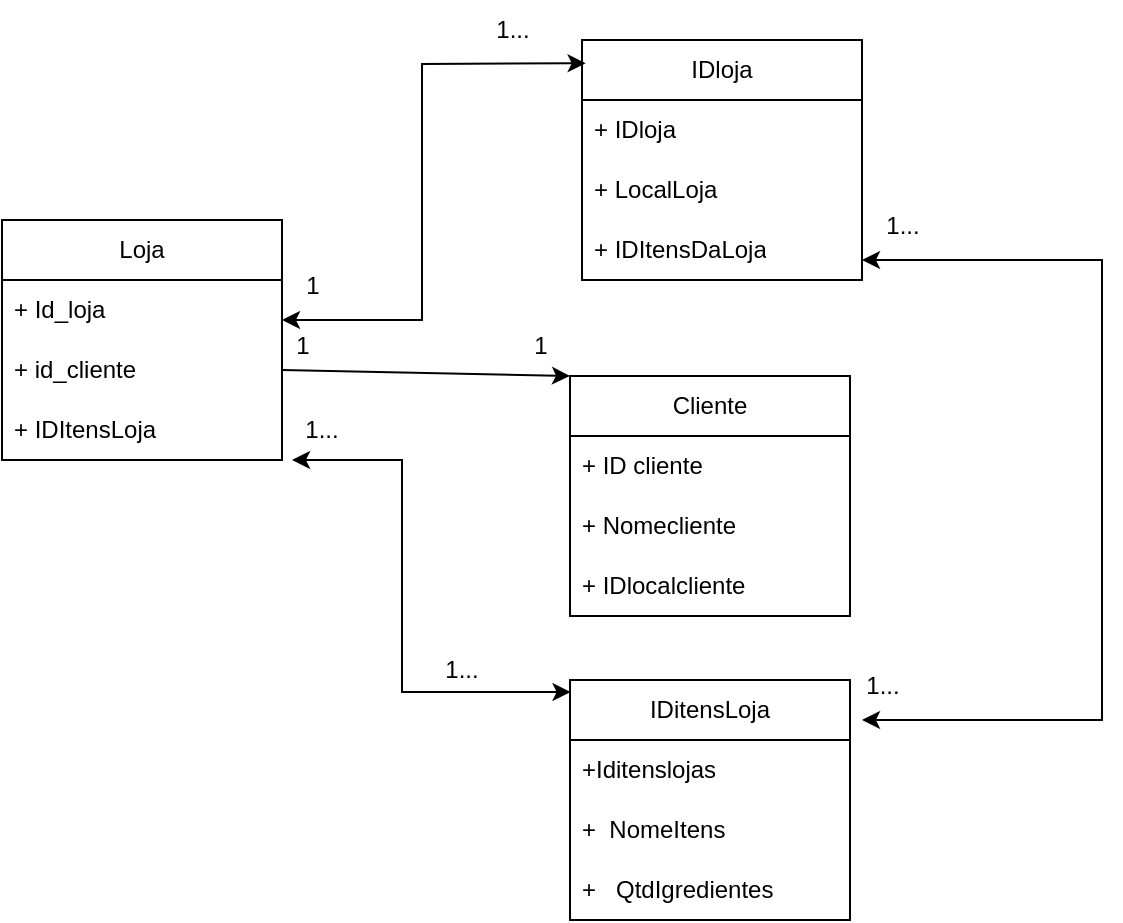 <mxfile version="24.2.5" type="github">
  <diagram id="C5RBs43oDa-KdzZeNtuy" name="Page-1">
    <mxGraphModel dx="1335" dy="1851" grid="1" gridSize="10" guides="1" tooltips="1" connect="1" arrows="1" fold="1" page="1" pageScale="1" pageWidth="827" pageHeight="1169" math="0" shadow="0">
      <root>
        <mxCell id="WIyWlLk6GJQsqaUBKTNV-0" />
        <mxCell id="WIyWlLk6GJQsqaUBKTNV-1" parent="WIyWlLk6GJQsqaUBKTNV-0" />
        <mxCell id="dyLzZO5t9QuLnjJBDbbD-17" value="Loja" style="swimlane;fontStyle=0;childLayout=stackLayout;horizontal=1;startSize=30;horizontalStack=0;resizeParent=1;resizeParentMax=0;resizeLast=0;collapsible=1;marginBottom=0;whiteSpace=wrap;html=1;" parent="WIyWlLk6GJQsqaUBKTNV-1" vertex="1">
          <mxGeometry x="130" y="10" width="140" height="120" as="geometry">
            <mxRectangle x="130" y="10" width="60" height="30" as="alternateBounds" />
          </mxGeometry>
        </mxCell>
        <mxCell id="dyLzZO5t9QuLnjJBDbbD-18" value="+ Id_loja" style="text;strokeColor=none;fillColor=none;align=left;verticalAlign=middle;spacingLeft=4;spacingRight=4;overflow=hidden;points=[[0,0.5],[1,0.5]];portConstraint=eastwest;rotatable=0;whiteSpace=wrap;html=1;" parent="dyLzZO5t9QuLnjJBDbbD-17" vertex="1">
          <mxGeometry y="30" width="140" height="30" as="geometry" />
        </mxCell>
        <mxCell id="dyLzZO5t9QuLnjJBDbbD-19" value="+ id_cliente" style="text;strokeColor=none;fillColor=none;align=left;verticalAlign=middle;spacingLeft=4;spacingRight=4;overflow=hidden;points=[[0,0.5],[1,0.5]];portConstraint=eastwest;rotatable=0;whiteSpace=wrap;html=1;" parent="dyLzZO5t9QuLnjJBDbbD-17" vertex="1">
          <mxGeometry y="60" width="140" height="30" as="geometry" />
        </mxCell>
        <mxCell id="dyLzZO5t9QuLnjJBDbbD-20" value="+ ID&lt;span style=&quot;background-color: initial;&quot;&gt;ItensLoja&lt;/span&gt;" style="text;strokeColor=none;fillColor=none;align=left;verticalAlign=middle;spacingLeft=4;spacingRight=4;overflow=hidden;points=[[0,0.5],[1,0.5]];portConstraint=eastwest;rotatable=0;whiteSpace=wrap;html=1;" parent="dyLzZO5t9QuLnjJBDbbD-17" vertex="1">
          <mxGeometry y="90" width="140" height="30" as="geometry" />
        </mxCell>
        <mxCell id="dyLzZO5t9QuLnjJBDbbD-21" value="Cliente" style="swimlane;fontStyle=0;childLayout=stackLayout;horizontal=1;startSize=30;horizontalStack=0;resizeParent=1;resizeParentMax=0;resizeLast=0;collapsible=1;marginBottom=0;whiteSpace=wrap;html=1;" parent="WIyWlLk6GJQsqaUBKTNV-1" vertex="1">
          <mxGeometry x="414" y="88" width="140" height="120" as="geometry" />
        </mxCell>
        <mxCell id="dyLzZO5t9QuLnjJBDbbD-22" value="+ ID cliente" style="text;strokeColor=none;fillColor=none;align=left;verticalAlign=middle;spacingLeft=4;spacingRight=4;overflow=hidden;points=[[0,0.5],[1,0.5]];portConstraint=eastwest;rotatable=0;whiteSpace=wrap;html=1;" parent="dyLzZO5t9QuLnjJBDbbD-21" vertex="1">
          <mxGeometry y="30" width="140" height="30" as="geometry" />
        </mxCell>
        <mxCell id="dyLzZO5t9QuLnjJBDbbD-23" value="+ Nomecliente" style="text;strokeColor=none;fillColor=none;align=left;verticalAlign=middle;spacingLeft=4;spacingRight=4;overflow=hidden;points=[[0,0.5],[1,0.5]];portConstraint=eastwest;rotatable=0;whiteSpace=wrap;html=1;" parent="dyLzZO5t9QuLnjJBDbbD-21" vertex="1">
          <mxGeometry y="60" width="140" height="30" as="geometry" />
        </mxCell>
        <mxCell id="dyLzZO5t9QuLnjJBDbbD-24" value="+ IDlocalcliente" style="text;strokeColor=none;fillColor=none;align=left;verticalAlign=middle;spacingLeft=4;spacingRight=4;overflow=hidden;points=[[0,0.5],[1,0.5]];portConstraint=eastwest;rotatable=0;whiteSpace=wrap;html=1;" parent="dyLzZO5t9QuLnjJBDbbD-21" vertex="1">
          <mxGeometry y="90" width="140" height="30" as="geometry" />
        </mxCell>
        <mxCell id="dyLzZO5t9QuLnjJBDbbD-25" value="IDitensLoja" style="swimlane;fontStyle=0;childLayout=stackLayout;horizontal=1;startSize=30;horizontalStack=0;resizeParent=1;resizeParentMax=0;resizeLast=0;collapsible=1;marginBottom=0;whiteSpace=wrap;html=1;" parent="WIyWlLk6GJQsqaUBKTNV-1" vertex="1">
          <mxGeometry x="414" y="240" width="140" height="120" as="geometry" />
        </mxCell>
        <mxCell id="dyLzZO5t9QuLnjJBDbbD-26" value="+Iditenslojas" style="text;strokeColor=none;fillColor=none;align=left;verticalAlign=middle;spacingLeft=4;spacingRight=4;overflow=hidden;points=[[0,0.5],[1,0.5]];portConstraint=eastwest;rotatable=0;whiteSpace=wrap;html=1;" parent="dyLzZO5t9QuLnjJBDbbD-25" vertex="1">
          <mxGeometry y="30" width="140" height="30" as="geometry" />
        </mxCell>
        <mxCell id="dyLzZO5t9QuLnjJBDbbD-27" value="+&amp;nbsp; NomeItens" style="text;strokeColor=none;fillColor=none;align=left;verticalAlign=middle;spacingLeft=4;spacingRight=4;overflow=hidden;points=[[0,0.5],[1,0.5]];portConstraint=eastwest;rotatable=0;whiteSpace=wrap;html=1;" parent="dyLzZO5t9QuLnjJBDbbD-25" vertex="1">
          <mxGeometry y="60" width="140" height="30" as="geometry" />
        </mxCell>
        <mxCell id="dyLzZO5t9QuLnjJBDbbD-28" value="+&amp;nbsp; &amp;nbsp;QtdIgredientes" style="text;strokeColor=none;fillColor=none;align=left;verticalAlign=middle;spacingLeft=4;spacingRight=4;overflow=hidden;points=[[0,0.5],[1,0.5]];portConstraint=eastwest;rotatable=0;whiteSpace=wrap;html=1;" parent="dyLzZO5t9QuLnjJBDbbD-25" vertex="1">
          <mxGeometry y="90" width="140" height="30" as="geometry" />
        </mxCell>
        <mxCell id="dyLzZO5t9QuLnjJBDbbD-29" value="IDloja" style="swimlane;fontStyle=0;childLayout=stackLayout;horizontal=1;startSize=30;horizontalStack=0;resizeParent=1;resizeParentMax=0;resizeLast=0;collapsible=1;marginBottom=0;whiteSpace=wrap;html=1;" parent="WIyWlLk6GJQsqaUBKTNV-1" vertex="1">
          <mxGeometry x="420" y="-80" width="140" height="120" as="geometry" />
        </mxCell>
        <mxCell id="dyLzZO5t9QuLnjJBDbbD-30" value="+ IDloja" style="text;strokeColor=none;fillColor=none;align=left;verticalAlign=middle;spacingLeft=4;spacingRight=4;overflow=hidden;points=[[0,0.5],[1,0.5]];portConstraint=eastwest;rotatable=0;whiteSpace=wrap;html=1;" parent="dyLzZO5t9QuLnjJBDbbD-29" vertex="1">
          <mxGeometry y="30" width="140" height="30" as="geometry" />
        </mxCell>
        <mxCell id="dyLzZO5t9QuLnjJBDbbD-31" value="+ LocalLoja" style="text;strokeColor=none;fillColor=none;align=left;verticalAlign=middle;spacingLeft=4;spacingRight=4;overflow=hidden;points=[[0,0.5],[1,0.5]];portConstraint=eastwest;rotatable=0;whiteSpace=wrap;html=1;" parent="dyLzZO5t9QuLnjJBDbbD-29" vertex="1">
          <mxGeometry y="60" width="140" height="30" as="geometry" />
        </mxCell>
        <mxCell id="dyLzZO5t9QuLnjJBDbbD-32" value="+ IDItensDaLoja" style="text;strokeColor=none;fillColor=none;align=left;verticalAlign=middle;spacingLeft=4;spacingRight=4;overflow=hidden;points=[[0,0.5],[1,0.5]];portConstraint=eastwest;rotatable=0;whiteSpace=wrap;html=1;" parent="dyLzZO5t9QuLnjJBDbbD-29" vertex="1">
          <mxGeometry y="90" width="140" height="30" as="geometry" />
        </mxCell>
        <mxCell id="dyLzZO5t9QuLnjJBDbbD-33" value="" style="endArrow=classic;startArrow=classic;html=1;rounded=0;entryX=0.002;entryY=0.05;entryDx=0;entryDy=0;entryPerimeter=0;exitX=0.25;exitY=1;exitDx=0;exitDy=0;" parent="WIyWlLk6GJQsqaUBKTNV-1" source="dyLzZO5t9QuLnjJBDbbD-35" target="dyLzZO5t9QuLnjJBDbbD-25" edge="1">
          <mxGeometry width="50" height="50" relative="1" as="geometry">
            <mxPoint x="290" y="230" as="sourcePoint" />
            <mxPoint x="340" y="180" as="targetPoint" />
            <Array as="points">
              <mxPoint x="330" y="130" />
              <mxPoint x="330" y="246" />
            </Array>
          </mxGeometry>
        </mxCell>
        <mxCell id="dyLzZO5t9QuLnjJBDbbD-35" value="1..." style="text;html=1;align=center;verticalAlign=middle;whiteSpace=wrap;rounded=0;" parent="WIyWlLk6GJQsqaUBKTNV-1" vertex="1">
          <mxGeometry x="260" y="100" width="60" height="30" as="geometry" />
        </mxCell>
        <mxCell id="dyLzZO5t9QuLnjJBDbbD-36" value="1..." style="text;html=1;align=center;verticalAlign=middle;whiteSpace=wrap;rounded=0;" parent="WIyWlLk6GJQsqaUBKTNV-1" vertex="1">
          <mxGeometry x="330" y="220" width="60" height="30" as="geometry" />
        </mxCell>
        <mxCell id="dyLzZO5t9QuLnjJBDbbD-37" style="rounded=0;orthogonalLoop=1;jettySize=auto;html=1;exitX=1;exitY=0.5;exitDx=0;exitDy=0;entryX=0;entryY=0;entryDx=0;entryDy=0;" parent="WIyWlLk6GJQsqaUBKTNV-1" source="dyLzZO5t9QuLnjJBDbbD-19" target="dyLzZO5t9QuLnjJBDbbD-21" edge="1">
          <mxGeometry relative="1" as="geometry" />
        </mxCell>
        <mxCell id="dyLzZO5t9QuLnjJBDbbD-39" value="" style="endArrow=classic;startArrow=classic;html=1;rounded=0;entryX=0.013;entryY=0.097;entryDx=0;entryDy=0;entryPerimeter=0;" parent="WIyWlLk6GJQsqaUBKTNV-1" target="dyLzZO5t9QuLnjJBDbbD-29" edge="1">
          <mxGeometry width="50" height="50" relative="1" as="geometry">
            <mxPoint x="270" y="60" as="sourcePoint" />
            <mxPoint x="320" y="10" as="targetPoint" />
            <Array as="points">
              <mxPoint x="340" y="60" />
              <mxPoint x="340" y="-68" />
            </Array>
          </mxGeometry>
        </mxCell>
        <mxCell id="dyLzZO5t9QuLnjJBDbbD-41" style="edgeStyle=none;rounded=0;orthogonalLoop=1;jettySize=auto;html=1;exitX=0.25;exitY=0;exitDx=0;exitDy=0;" parent="WIyWlLk6GJQsqaUBKTNV-1" source="dyLzZO5t9QuLnjJBDbbD-21" target="dyLzZO5t9QuLnjJBDbbD-21" edge="1">
          <mxGeometry relative="1" as="geometry" />
        </mxCell>
        <mxCell id="dyLzZO5t9QuLnjJBDbbD-42" value="1" style="text;html=1;align=center;verticalAlign=middle;resizable=0;points=[];autosize=1;strokeColor=none;fillColor=none;" parent="WIyWlLk6GJQsqaUBKTNV-1" vertex="1">
          <mxGeometry x="265" y="58" width="30" height="30" as="geometry" />
        </mxCell>
        <mxCell id="dyLzZO5t9QuLnjJBDbbD-43" value="1" style="text;html=1;align=center;verticalAlign=middle;resizable=0;points=[];autosize=1;strokeColor=none;fillColor=none;" parent="WIyWlLk6GJQsqaUBKTNV-1" vertex="1">
          <mxGeometry x="384" y="58" width="30" height="30" as="geometry" />
        </mxCell>
        <mxCell id="dyLzZO5t9QuLnjJBDbbD-44" value="1" style="text;html=1;align=center;verticalAlign=middle;resizable=0;points=[];autosize=1;strokeColor=none;fillColor=none;" parent="WIyWlLk6GJQsqaUBKTNV-1" vertex="1">
          <mxGeometry x="270" y="28" width="30" height="30" as="geometry" />
        </mxCell>
        <mxCell id="dyLzZO5t9QuLnjJBDbbD-45" value="1..." style="text;html=1;align=center;verticalAlign=middle;resizable=0;points=[];autosize=1;strokeColor=none;fillColor=none;" parent="WIyWlLk6GJQsqaUBKTNV-1" vertex="1">
          <mxGeometry x="365" y="-100" width="40" height="30" as="geometry" />
        </mxCell>
        <mxCell id="ycUCnvlfln8RhZLyp7Zy-0" value="" style="endArrow=classic;startArrow=classic;html=1;rounded=0;" edge="1" parent="WIyWlLk6GJQsqaUBKTNV-1">
          <mxGeometry width="50" height="50" relative="1" as="geometry">
            <mxPoint x="560" y="30" as="sourcePoint" />
            <mxPoint x="560" y="260" as="targetPoint" />
            <Array as="points">
              <mxPoint x="680" y="30" />
              <mxPoint x="680" y="260" />
            </Array>
          </mxGeometry>
        </mxCell>
        <mxCell id="ycUCnvlfln8RhZLyp7Zy-2" value="1..." style="text;html=1;align=center;verticalAlign=middle;resizable=0;points=[];autosize=1;strokeColor=none;fillColor=none;" vertex="1" parent="WIyWlLk6GJQsqaUBKTNV-1">
          <mxGeometry x="560" y="-2" width="40" height="30" as="geometry" />
        </mxCell>
        <mxCell id="ycUCnvlfln8RhZLyp7Zy-3" value="1..." style="text;html=1;align=center;verticalAlign=middle;resizable=0;points=[];autosize=1;strokeColor=none;fillColor=none;" vertex="1" parent="WIyWlLk6GJQsqaUBKTNV-1">
          <mxGeometry x="550" y="228" width="40" height="30" as="geometry" />
        </mxCell>
      </root>
    </mxGraphModel>
  </diagram>
</mxfile>
